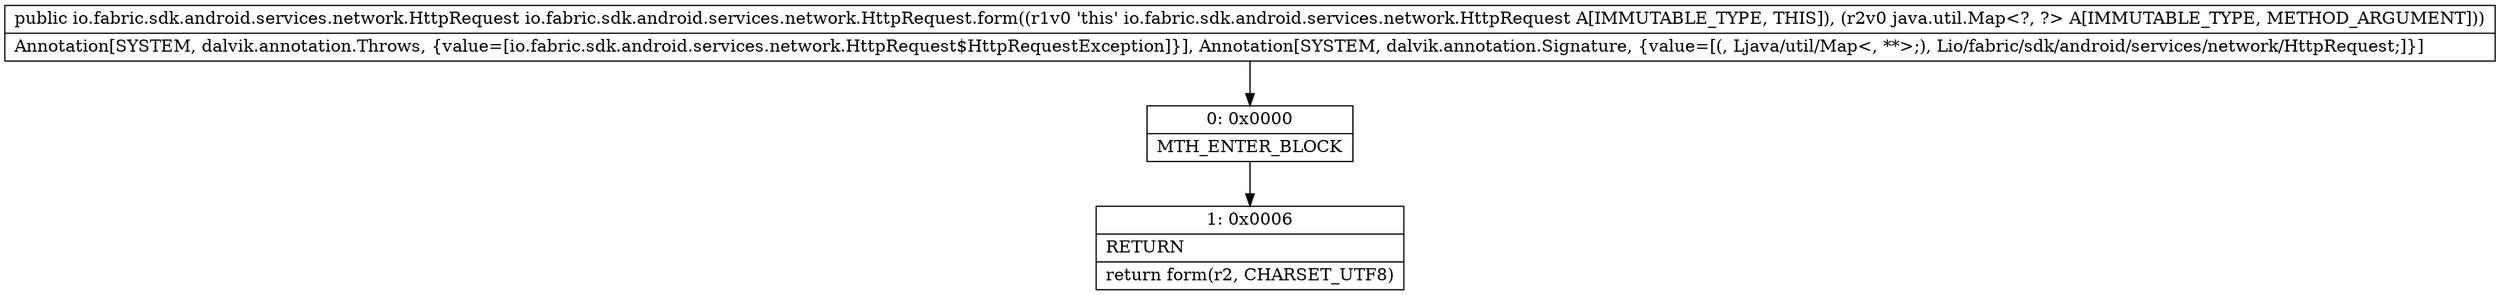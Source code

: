 digraph "CFG forio.fabric.sdk.android.services.network.HttpRequest.form(Ljava\/util\/Map;)Lio\/fabric\/sdk\/android\/services\/network\/HttpRequest;" {
Node_0 [shape=record,label="{0\:\ 0x0000|MTH_ENTER_BLOCK\l}"];
Node_1 [shape=record,label="{1\:\ 0x0006|RETURN\l|return form(r2, CHARSET_UTF8)\l}"];
MethodNode[shape=record,label="{public io.fabric.sdk.android.services.network.HttpRequest io.fabric.sdk.android.services.network.HttpRequest.form((r1v0 'this' io.fabric.sdk.android.services.network.HttpRequest A[IMMUTABLE_TYPE, THIS]), (r2v0 java.util.Map\<?, ?\> A[IMMUTABLE_TYPE, METHOD_ARGUMENT]))  | Annotation[SYSTEM, dalvik.annotation.Throws, \{value=[io.fabric.sdk.android.services.network.HttpRequest$HttpRequestException]\}], Annotation[SYSTEM, dalvik.annotation.Signature, \{value=[(, Ljava\/util\/Map\<, **\>;), Lio\/fabric\/sdk\/android\/services\/network\/HttpRequest;]\}]\l}"];
MethodNode -> Node_0;
Node_0 -> Node_1;
}

